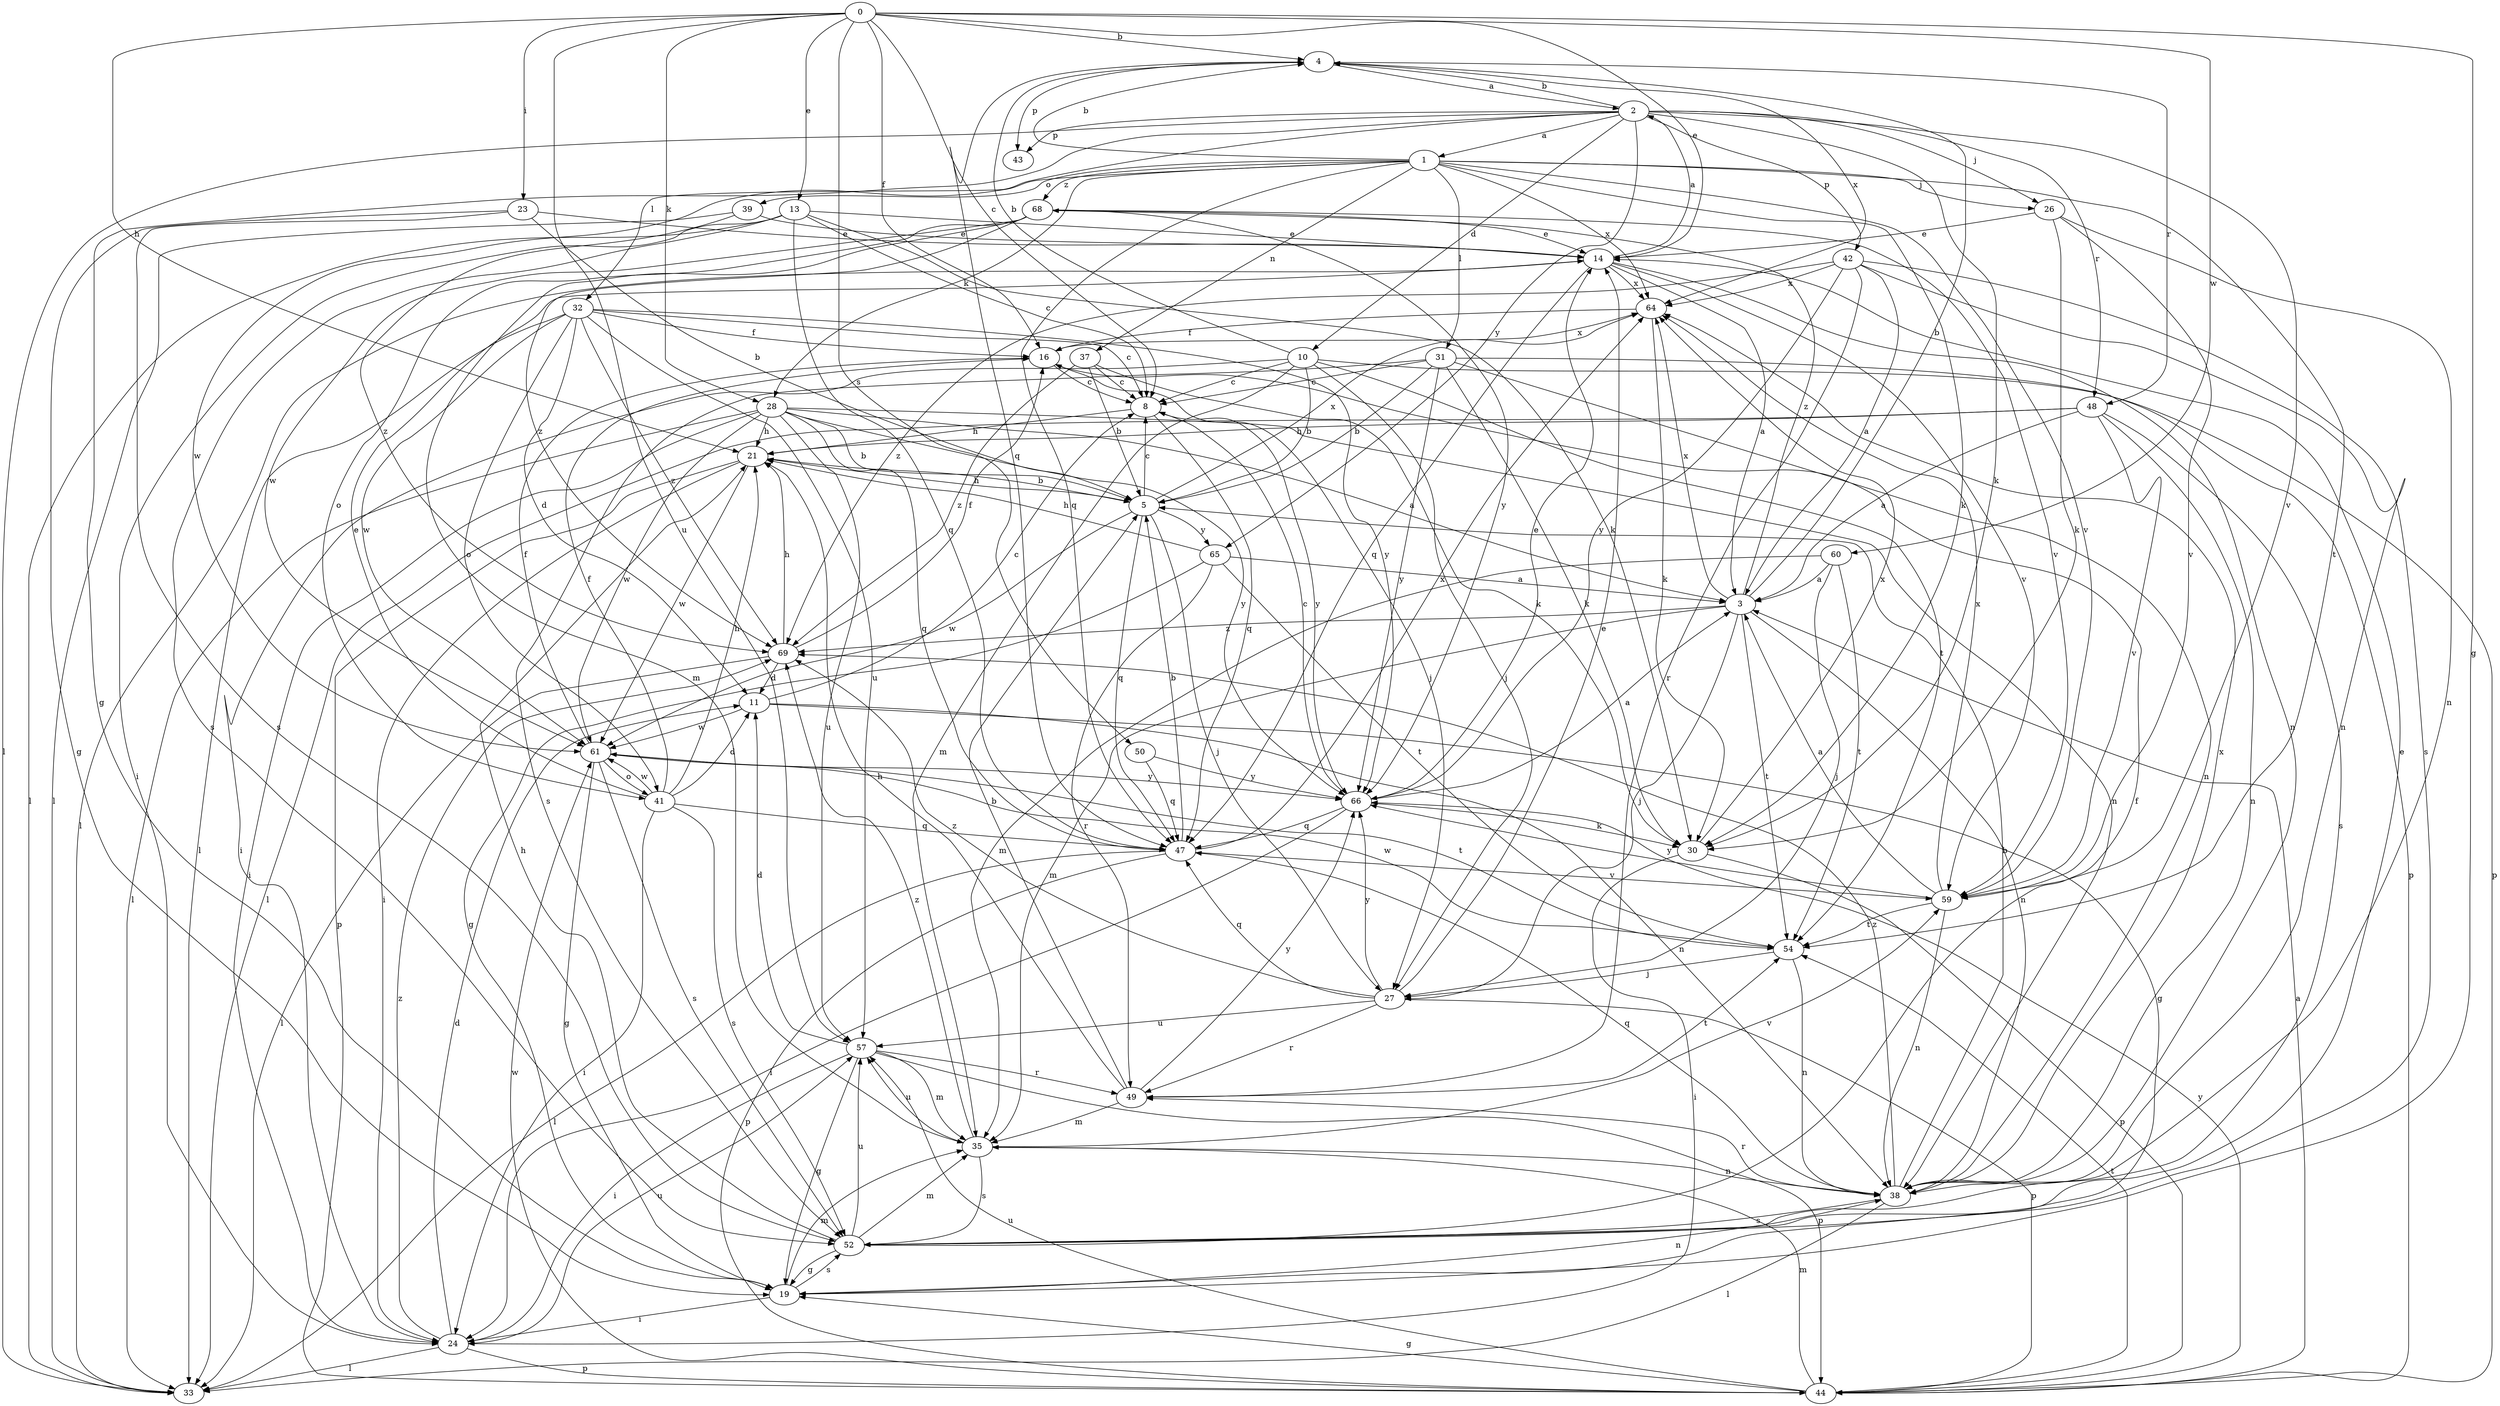 strict digraph  {
0;
1;
2;
3;
4;
5;
8;
10;
11;
13;
14;
16;
19;
21;
23;
24;
26;
27;
28;
30;
31;
32;
33;
35;
37;
38;
39;
41;
42;
43;
44;
47;
48;
49;
50;
52;
54;
57;
59;
60;
61;
64;
65;
66;
68;
69;
0 -> 4  [label=b];
0 -> 8  [label=c];
0 -> 13  [label=e];
0 -> 14  [label=e];
0 -> 16  [label=f];
0 -> 19  [label=g];
0 -> 21  [label=h];
0 -> 23  [label=i];
0 -> 28  [label=k];
0 -> 50  [label=s];
0 -> 57  [label=u];
0 -> 60  [label=w];
1 -> 4  [label=b];
1 -> 26  [label=j];
1 -> 28  [label=k];
1 -> 30  [label=k];
1 -> 31  [label=l];
1 -> 37  [label=n];
1 -> 39  [label=o];
1 -> 47  [label=q];
1 -> 54  [label=t];
1 -> 59  [label=v];
1 -> 61  [label=w];
1 -> 64  [label=x];
1 -> 68  [label=z];
2 -> 1  [label=a];
2 -> 4  [label=b];
2 -> 10  [label=d];
2 -> 19  [label=g];
2 -> 26  [label=j];
2 -> 30  [label=k];
2 -> 32  [label=l];
2 -> 33  [label=l];
2 -> 42  [label=p];
2 -> 43  [label=p];
2 -> 48  [label=r];
2 -> 59  [label=v];
2 -> 65  [label=y];
3 -> 4  [label=b];
3 -> 27  [label=j];
3 -> 35  [label=m];
3 -> 38  [label=n];
3 -> 54  [label=t];
3 -> 64  [label=x];
3 -> 68  [label=z];
3 -> 69  [label=z];
4 -> 2  [label=a];
4 -> 43  [label=p];
4 -> 47  [label=q];
4 -> 48  [label=r];
4 -> 64  [label=x];
5 -> 8  [label=c];
5 -> 21  [label=h];
5 -> 27  [label=j];
5 -> 47  [label=q];
5 -> 61  [label=w];
5 -> 64  [label=x];
5 -> 65  [label=y];
8 -> 21  [label=h];
8 -> 47  [label=q];
8 -> 66  [label=y];
10 -> 4  [label=b];
10 -> 5  [label=b];
10 -> 8  [label=c];
10 -> 24  [label=i];
10 -> 27  [label=j];
10 -> 35  [label=m];
10 -> 44  [label=p];
10 -> 54  [label=t];
11 -> 8  [label=c];
11 -> 19  [label=g];
11 -> 38  [label=n];
11 -> 61  [label=w];
13 -> 8  [label=c];
13 -> 14  [label=e];
13 -> 24  [label=i];
13 -> 30  [label=k];
13 -> 33  [label=l];
13 -> 47  [label=q];
13 -> 52  [label=s];
14 -> 2  [label=a];
14 -> 3  [label=a];
14 -> 33  [label=l];
14 -> 38  [label=n];
14 -> 47  [label=q];
14 -> 59  [label=v];
14 -> 64  [label=x];
16 -> 8  [label=c];
16 -> 27  [label=j];
16 -> 64  [label=x];
19 -> 24  [label=i];
19 -> 35  [label=m];
19 -> 38  [label=n];
19 -> 52  [label=s];
21 -> 5  [label=b];
21 -> 24  [label=i];
21 -> 44  [label=p];
21 -> 61  [label=w];
23 -> 5  [label=b];
23 -> 14  [label=e];
23 -> 19  [label=g];
23 -> 52  [label=s];
24 -> 11  [label=d];
24 -> 33  [label=l];
24 -> 44  [label=p];
24 -> 57  [label=u];
24 -> 69  [label=z];
26 -> 14  [label=e];
26 -> 30  [label=k];
26 -> 38  [label=n];
26 -> 59  [label=v];
27 -> 14  [label=e];
27 -> 44  [label=p];
27 -> 47  [label=q];
27 -> 49  [label=r];
27 -> 57  [label=u];
27 -> 66  [label=y];
27 -> 69  [label=z];
28 -> 3  [label=a];
28 -> 5  [label=b];
28 -> 21  [label=h];
28 -> 24  [label=i];
28 -> 33  [label=l];
28 -> 38  [label=n];
28 -> 47  [label=q];
28 -> 57  [label=u];
28 -> 61  [label=w];
28 -> 66  [label=y];
30 -> 24  [label=i];
30 -> 44  [label=p];
30 -> 64  [label=x];
31 -> 5  [label=b];
31 -> 8  [label=c];
31 -> 30  [label=k];
31 -> 38  [label=n];
31 -> 44  [label=p];
31 -> 52  [label=s];
31 -> 66  [label=y];
32 -> 8  [label=c];
32 -> 11  [label=d];
32 -> 16  [label=f];
32 -> 33  [label=l];
32 -> 41  [label=o];
32 -> 57  [label=u];
32 -> 61  [label=w];
32 -> 66  [label=y];
32 -> 69  [label=z];
35 -> 38  [label=n];
35 -> 52  [label=s];
35 -> 57  [label=u];
35 -> 59  [label=v];
35 -> 69  [label=z];
37 -> 5  [label=b];
37 -> 8  [label=c];
37 -> 30  [label=k];
37 -> 69  [label=z];
38 -> 5  [label=b];
38 -> 33  [label=l];
38 -> 47  [label=q];
38 -> 49  [label=r];
38 -> 52  [label=s];
38 -> 64  [label=x];
38 -> 69  [label=z];
39 -> 14  [label=e];
39 -> 33  [label=l];
39 -> 69  [label=z];
41 -> 11  [label=d];
41 -> 14  [label=e];
41 -> 16  [label=f];
41 -> 21  [label=h];
41 -> 24  [label=i];
41 -> 47  [label=q];
41 -> 52  [label=s];
41 -> 61  [label=w];
42 -> 3  [label=a];
42 -> 38  [label=n];
42 -> 49  [label=r];
42 -> 52  [label=s];
42 -> 64  [label=x];
42 -> 66  [label=y];
42 -> 69  [label=z];
44 -> 3  [label=a];
44 -> 19  [label=g];
44 -> 35  [label=m];
44 -> 54  [label=t];
44 -> 57  [label=u];
44 -> 61  [label=w];
44 -> 66  [label=y];
47 -> 5  [label=b];
47 -> 33  [label=l];
47 -> 44  [label=p];
47 -> 59  [label=v];
47 -> 64  [label=x];
48 -> 3  [label=a];
48 -> 21  [label=h];
48 -> 33  [label=l];
48 -> 38  [label=n];
48 -> 52  [label=s];
48 -> 59  [label=v];
49 -> 5  [label=b];
49 -> 21  [label=h];
49 -> 35  [label=m];
49 -> 54  [label=t];
49 -> 66  [label=y];
50 -> 47  [label=q];
50 -> 66  [label=y];
52 -> 14  [label=e];
52 -> 16  [label=f];
52 -> 19  [label=g];
52 -> 21  [label=h];
52 -> 35  [label=m];
52 -> 57  [label=u];
54 -> 27  [label=j];
54 -> 38  [label=n];
54 -> 61  [label=w];
57 -> 11  [label=d];
57 -> 19  [label=g];
57 -> 24  [label=i];
57 -> 35  [label=m];
57 -> 44  [label=p];
57 -> 49  [label=r];
59 -> 3  [label=a];
59 -> 38  [label=n];
59 -> 54  [label=t];
59 -> 64  [label=x];
59 -> 66  [label=y];
60 -> 3  [label=a];
60 -> 27  [label=j];
60 -> 35  [label=m];
60 -> 54  [label=t];
61 -> 16  [label=f];
61 -> 19  [label=g];
61 -> 41  [label=o];
61 -> 52  [label=s];
61 -> 54  [label=t];
61 -> 66  [label=y];
64 -> 16  [label=f];
64 -> 30  [label=k];
65 -> 3  [label=a];
65 -> 19  [label=g];
65 -> 21  [label=h];
65 -> 49  [label=r];
65 -> 54  [label=t];
66 -> 3  [label=a];
66 -> 8  [label=c];
66 -> 14  [label=e];
66 -> 24  [label=i];
66 -> 30  [label=k];
66 -> 47  [label=q];
68 -> 14  [label=e];
68 -> 35  [label=m];
68 -> 41  [label=o];
68 -> 59  [label=v];
68 -> 61  [label=w];
68 -> 66  [label=y];
68 -> 69  [label=z];
69 -> 11  [label=d];
69 -> 16  [label=f];
69 -> 21  [label=h];
69 -> 33  [label=l];
}
